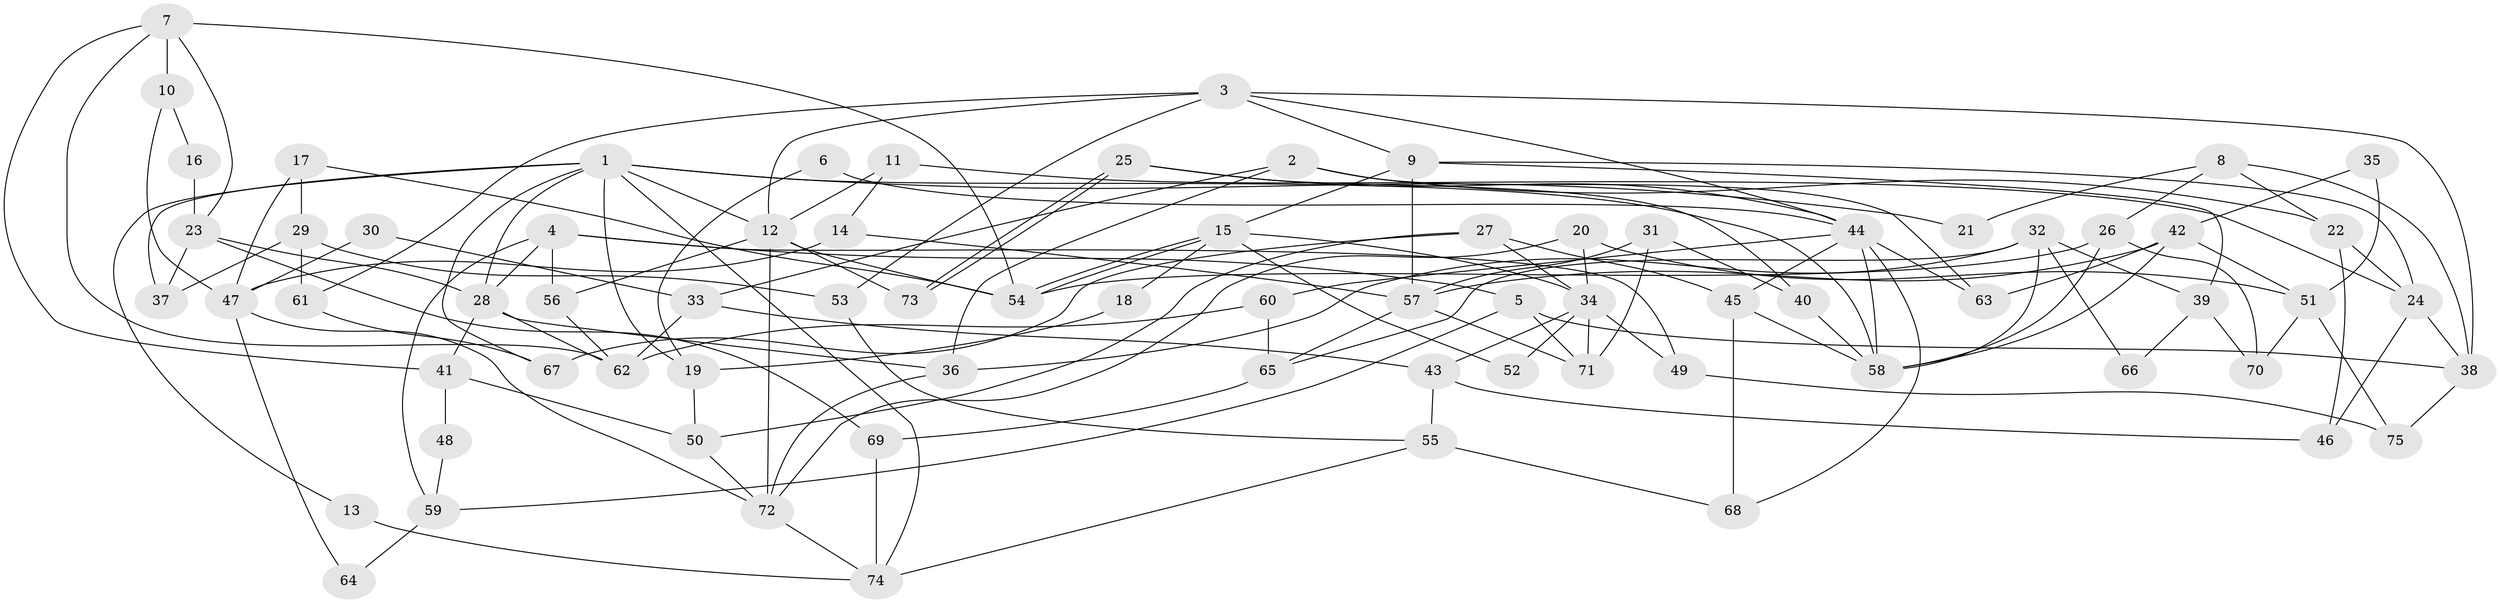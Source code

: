// coarse degree distribution, {13: 0.02127659574468085, 6: 0.2127659574468085, 4: 0.2553191489361702, 2: 0.1276595744680851, 5: 0.10638297872340426, 7: 0.06382978723404255, 8: 0.06382978723404255, 3: 0.14893617021276595}
// Generated by graph-tools (version 1.1) at 2025/23/03/03/25 07:23:57]
// undirected, 75 vertices, 150 edges
graph export_dot {
graph [start="1"]
  node [color=gray90,style=filled];
  1;
  2;
  3;
  4;
  5;
  6;
  7;
  8;
  9;
  10;
  11;
  12;
  13;
  14;
  15;
  16;
  17;
  18;
  19;
  20;
  21;
  22;
  23;
  24;
  25;
  26;
  27;
  28;
  29;
  30;
  31;
  32;
  33;
  34;
  35;
  36;
  37;
  38;
  39;
  40;
  41;
  42;
  43;
  44;
  45;
  46;
  47;
  48;
  49;
  50;
  51;
  52;
  53;
  54;
  55;
  56;
  57;
  58;
  59;
  60;
  61;
  62;
  63;
  64;
  65;
  66;
  67;
  68;
  69;
  70;
  71;
  72;
  73;
  74;
  75;
  1 -- 12;
  1 -- 58;
  1 -- 13;
  1 -- 19;
  1 -- 21;
  1 -- 28;
  1 -- 37;
  1 -- 67;
  1 -- 74;
  2 -- 63;
  2 -- 36;
  2 -- 22;
  2 -- 33;
  3 -- 9;
  3 -- 12;
  3 -- 38;
  3 -- 44;
  3 -- 53;
  3 -- 61;
  4 -- 28;
  4 -- 56;
  4 -- 5;
  4 -- 49;
  4 -- 59;
  5 -- 71;
  5 -- 38;
  5 -- 59;
  6 -- 19;
  6 -- 44;
  7 -- 54;
  7 -- 41;
  7 -- 10;
  7 -- 23;
  7 -- 62;
  8 -- 38;
  8 -- 22;
  8 -- 21;
  8 -- 26;
  9 -- 57;
  9 -- 15;
  9 -- 24;
  9 -- 39;
  10 -- 47;
  10 -- 16;
  11 -- 12;
  11 -- 24;
  11 -- 14;
  12 -- 72;
  12 -- 54;
  12 -- 56;
  12 -- 73;
  13 -- 74;
  14 -- 57;
  14 -- 47;
  15 -- 34;
  15 -- 54;
  15 -- 54;
  15 -- 18;
  15 -- 52;
  16 -- 23;
  17 -- 29;
  17 -- 54;
  17 -- 47;
  18 -- 19;
  19 -- 50;
  20 -- 51;
  20 -- 72;
  20 -- 34;
  22 -- 24;
  22 -- 46;
  23 -- 28;
  23 -- 37;
  23 -- 69;
  24 -- 38;
  24 -- 46;
  25 -- 44;
  25 -- 73;
  25 -- 73;
  25 -- 40;
  26 -- 58;
  26 -- 54;
  26 -- 70;
  27 -- 67;
  27 -- 34;
  27 -- 45;
  27 -- 50;
  28 -- 62;
  28 -- 36;
  28 -- 41;
  29 -- 53;
  29 -- 37;
  29 -- 61;
  30 -- 47;
  30 -- 33;
  31 -- 71;
  31 -- 40;
  31 -- 57;
  32 -- 65;
  32 -- 36;
  32 -- 39;
  32 -- 58;
  32 -- 66;
  33 -- 62;
  33 -- 43;
  34 -- 43;
  34 -- 49;
  34 -- 52;
  34 -- 71;
  35 -- 42;
  35 -- 51;
  36 -- 72;
  38 -- 75;
  39 -- 66;
  39 -- 70;
  40 -- 58;
  41 -- 50;
  41 -- 48;
  42 -- 58;
  42 -- 51;
  42 -- 57;
  42 -- 63;
  43 -- 46;
  43 -- 55;
  44 -- 45;
  44 -- 58;
  44 -- 60;
  44 -- 63;
  44 -- 68;
  45 -- 58;
  45 -- 68;
  47 -- 64;
  47 -- 72;
  48 -- 59;
  49 -- 75;
  50 -- 72;
  51 -- 70;
  51 -- 75;
  53 -- 55;
  55 -- 68;
  55 -- 74;
  56 -- 62;
  57 -- 65;
  57 -- 71;
  59 -- 64;
  60 -- 65;
  60 -- 62;
  61 -- 67;
  65 -- 69;
  69 -- 74;
  72 -- 74;
}
